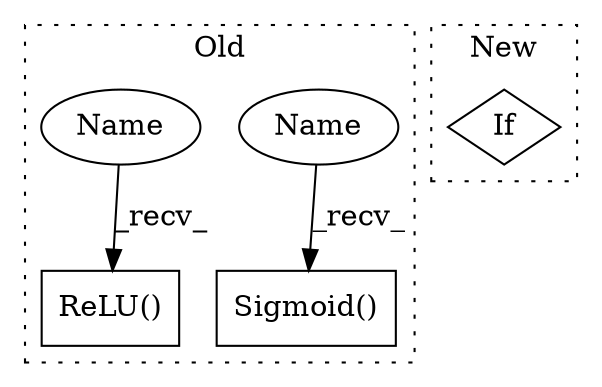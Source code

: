 digraph G {
subgraph cluster0 {
1 [label="Sigmoid()" a="75" s="718" l="12" shape="box"];
3 [label="ReLU()" a="75" s="673" l="21" shape="box"];
4 [label="Name" a="87" s="718" l="2" shape="ellipse"];
5 [label="Name" a="87" s="673" l="2" shape="ellipse"];
label = "Old";
style="dotted";
}
subgraph cluster1 {
2 [label="If" a="96" s="1142,1170" l="3,14" shape="diamond"];
label = "New";
style="dotted";
}
4 -> 1 [label="_recv_"];
5 -> 3 [label="_recv_"];
}